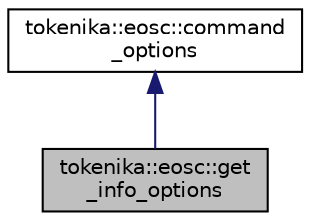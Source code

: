 digraph "tokenika::eosc::get_info_options"
{
  edge [fontname="Helvetica",fontsize="10",labelfontname="Helvetica",labelfontsize="10"];
  node [fontname="Helvetica",fontsize="10",shape=record];
  Node0 [label="tokenika::eosc::get\l_info_options",height=0.2,width=0.4,color="black", fillcolor="grey75", style="filled", fontcolor="black"];
  Node1 -> Node0 [dir="back",color="midnightblue",fontsize="10",style="solid",fontname="Helvetica"];
  Node1 [label="tokenika::eosc::command\l_options",height=0.2,width=0.4,color="black", fillcolor="white", style="filled",URL="$classtokenika_1_1eosc_1_1command__options.html"];
}
